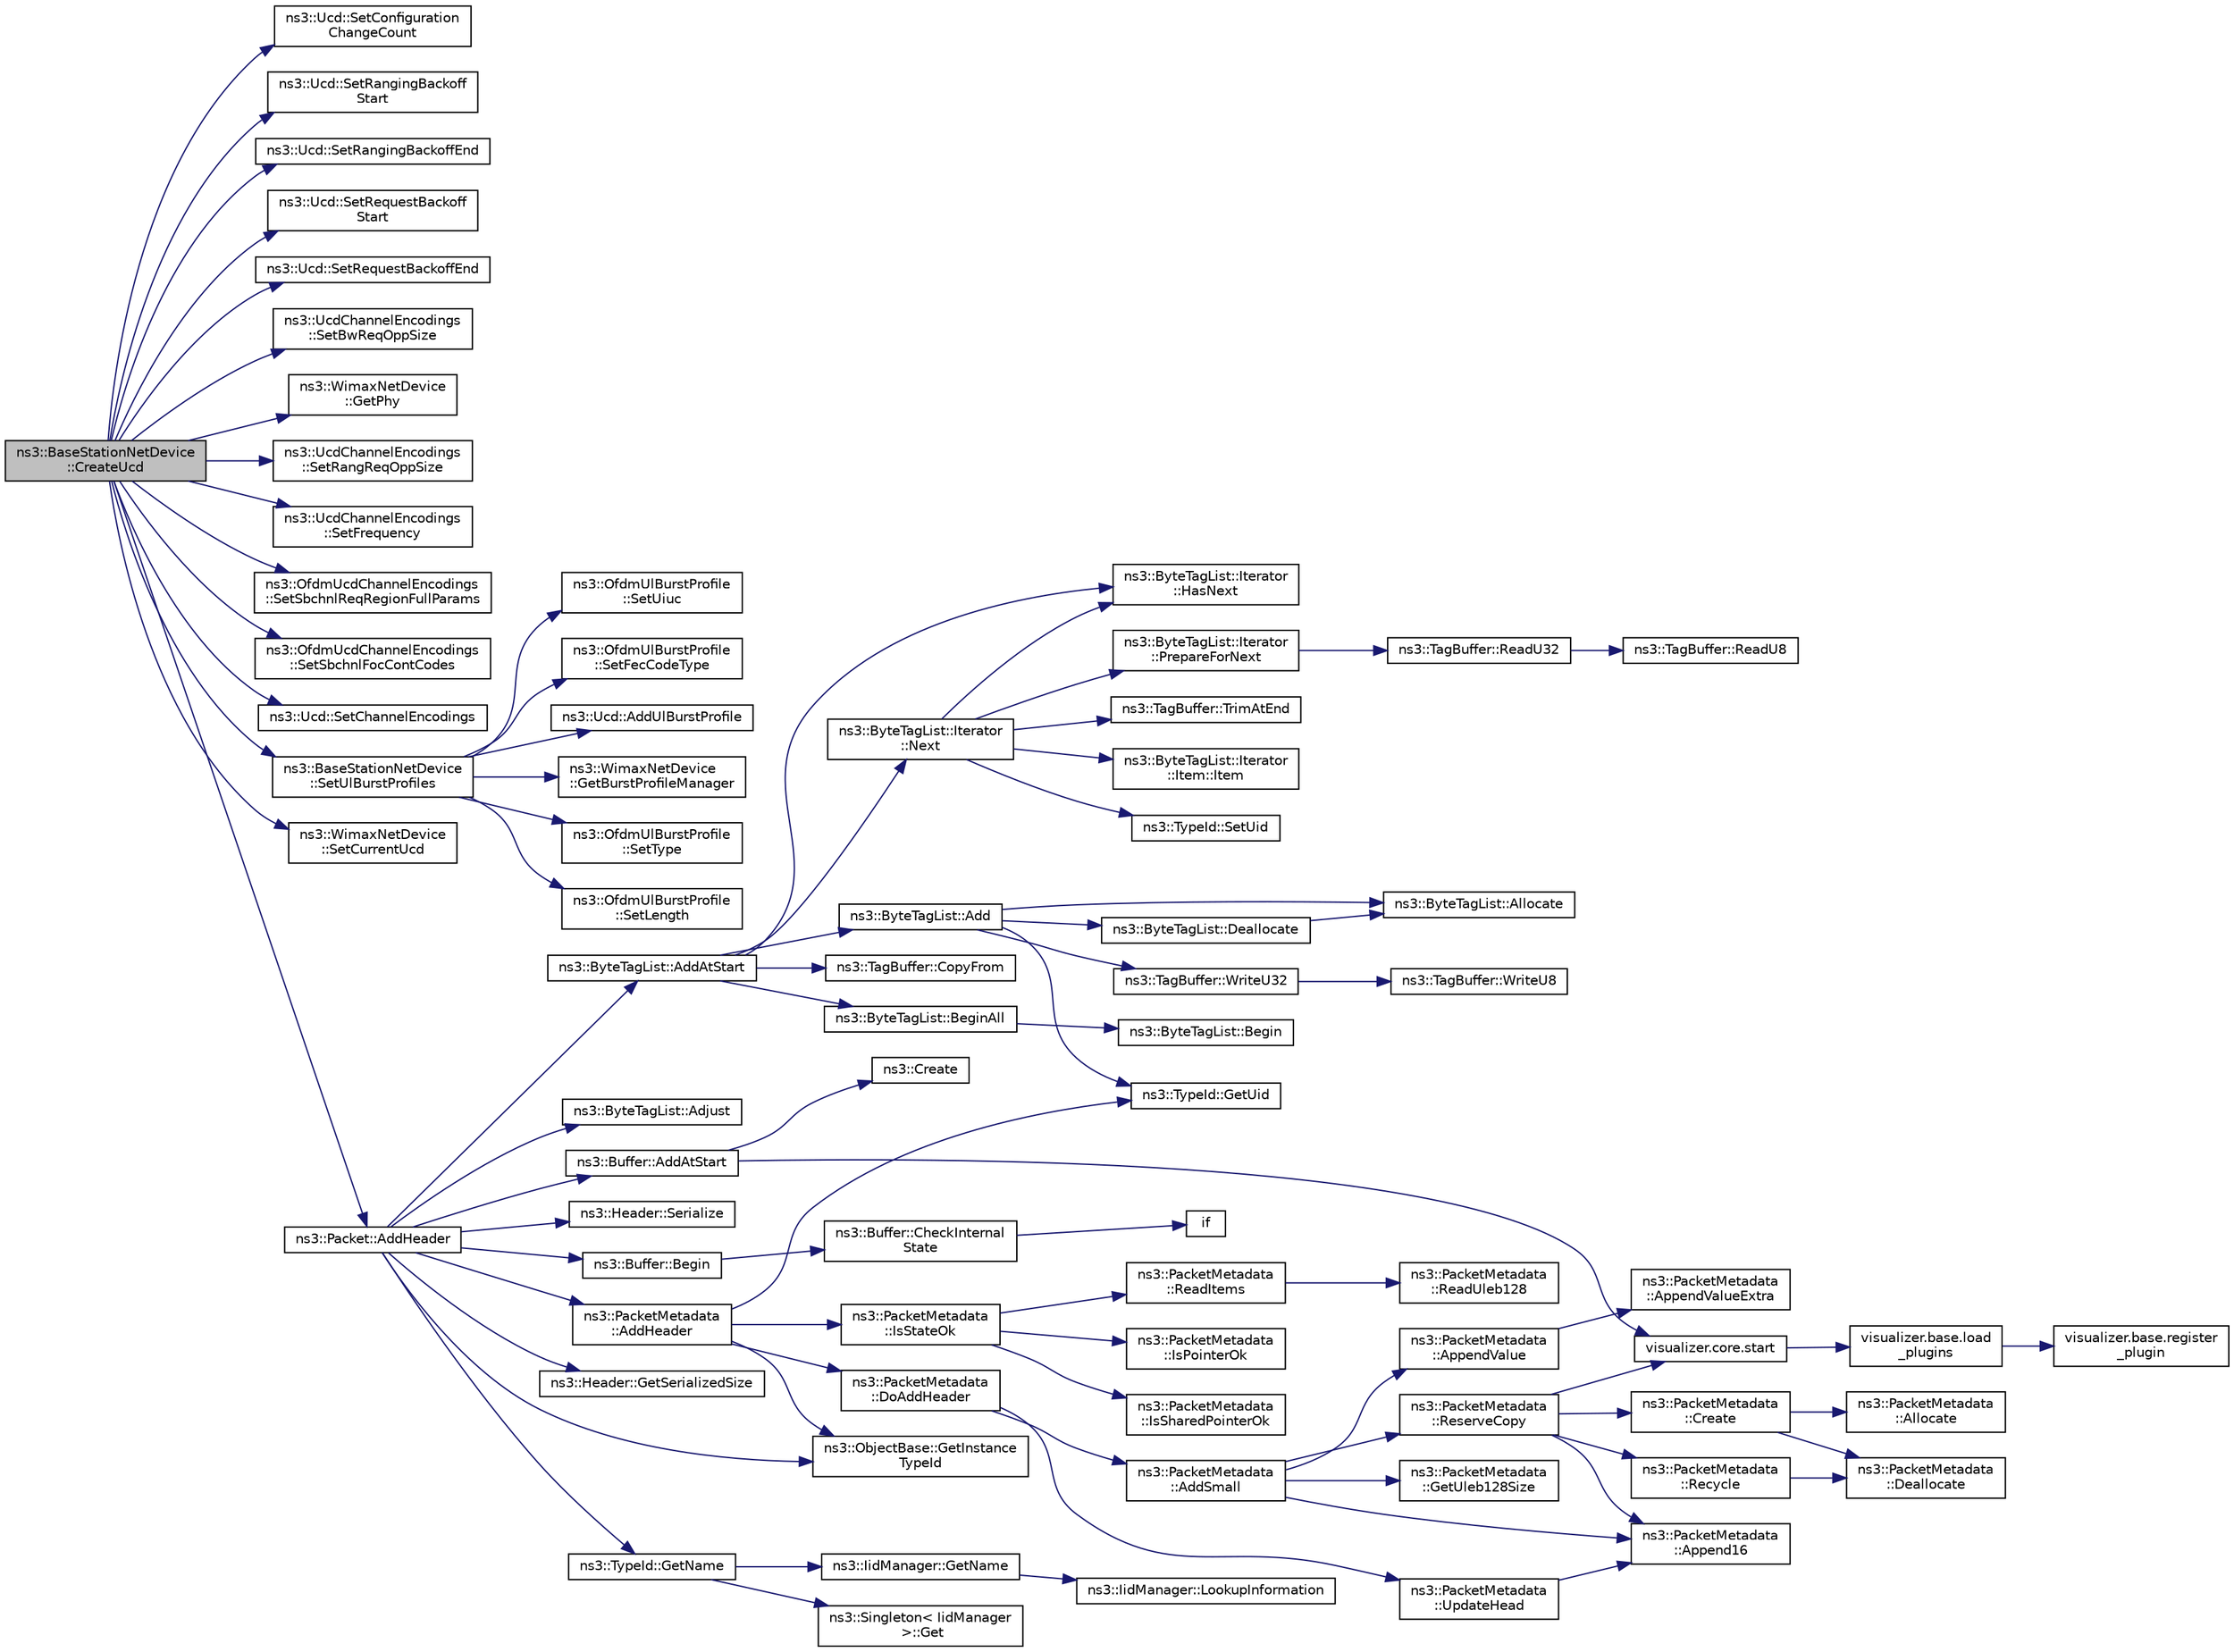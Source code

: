 digraph "ns3::BaseStationNetDevice::CreateUcd"
{
  edge [fontname="Helvetica",fontsize="10",labelfontname="Helvetica",labelfontsize="10"];
  node [fontname="Helvetica",fontsize="10",shape=record];
  rankdir="LR";
  Node1 [label="ns3::BaseStationNetDevice\l::CreateUcd",height=0.2,width=0.4,color="black", fillcolor="grey75", style="filled", fontcolor="black"];
  Node1 -> Node2 [color="midnightblue",fontsize="10",style="solid"];
  Node2 [label="ns3::Ucd::SetConfiguration\lChangeCount",height=0.2,width=0.4,color="black", fillcolor="white", style="filled",URL="$db/dda/classns3_1_1Ucd.html#a93be0a2375bb73ec4aeaa8e85f709fef"];
  Node1 -> Node3 [color="midnightblue",fontsize="10",style="solid"];
  Node3 [label="ns3::Ucd::SetRangingBackoff\lStart",height=0.2,width=0.4,color="black", fillcolor="white", style="filled",URL="$db/dda/classns3_1_1Ucd.html#a9ad2ea963c6d98bddbef9a1e4b4ba892"];
  Node1 -> Node4 [color="midnightblue",fontsize="10",style="solid"];
  Node4 [label="ns3::Ucd::SetRangingBackoffEnd",height=0.2,width=0.4,color="black", fillcolor="white", style="filled",URL="$db/dda/classns3_1_1Ucd.html#a9fcf97edec8e845bffa6302e16cb2e33"];
  Node1 -> Node5 [color="midnightblue",fontsize="10",style="solid"];
  Node5 [label="ns3::Ucd::SetRequestBackoff\lStart",height=0.2,width=0.4,color="black", fillcolor="white", style="filled",URL="$db/dda/classns3_1_1Ucd.html#ae9efbad95bce10c4f139e525ac68731e"];
  Node1 -> Node6 [color="midnightblue",fontsize="10",style="solid"];
  Node6 [label="ns3::Ucd::SetRequestBackoffEnd",height=0.2,width=0.4,color="black", fillcolor="white", style="filled",URL="$db/dda/classns3_1_1Ucd.html#acd456d07a84e3b40b866ec61f75b4226"];
  Node1 -> Node7 [color="midnightblue",fontsize="10",style="solid"];
  Node7 [label="ns3::UcdChannelEncodings\l::SetBwReqOppSize",height=0.2,width=0.4,color="black", fillcolor="white", style="filled",URL="$dc/d44/classns3_1_1UcdChannelEncodings.html#abf807ce9eab9d2320950a2519049b989"];
  Node1 -> Node8 [color="midnightblue",fontsize="10",style="solid"];
  Node8 [label="ns3::WimaxNetDevice\l::GetPhy",height=0.2,width=0.4,color="black", fillcolor="white", style="filled",URL="$dc/d52/classns3_1_1WimaxNetDevice.html#a81c1f9d43acfc9cd5d642b784102a21f"];
  Node1 -> Node9 [color="midnightblue",fontsize="10",style="solid"];
  Node9 [label="ns3::UcdChannelEncodings\l::SetRangReqOppSize",height=0.2,width=0.4,color="black", fillcolor="white", style="filled",URL="$dc/d44/classns3_1_1UcdChannelEncodings.html#a047c31196baed670a0057935d5736205"];
  Node1 -> Node10 [color="midnightblue",fontsize="10",style="solid"];
  Node10 [label="ns3::UcdChannelEncodings\l::SetFrequency",height=0.2,width=0.4,color="black", fillcolor="white", style="filled",URL="$dc/d44/classns3_1_1UcdChannelEncodings.html#a05720d5a54aec62a0efd537409ecce83"];
  Node1 -> Node11 [color="midnightblue",fontsize="10",style="solid"];
  Node11 [label="ns3::OfdmUcdChannelEncodings\l::SetSbchnlReqRegionFullParams",height=0.2,width=0.4,color="black", fillcolor="white", style="filled",URL="$dc/d27/classns3_1_1OfdmUcdChannelEncodings.html#aab2a8a15e484e0fa476190f390857211"];
  Node1 -> Node12 [color="midnightblue",fontsize="10",style="solid"];
  Node12 [label="ns3::OfdmUcdChannelEncodings\l::SetSbchnlFocContCodes",height=0.2,width=0.4,color="black", fillcolor="white", style="filled",URL="$dc/d27/classns3_1_1OfdmUcdChannelEncodings.html#abfdb61d6d103b36ac89df0ad513c523b"];
  Node1 -> Node13 [color="midnightblue",fontsize="10",style="solid"];
  Node13 [label="ns3::Ucd::SetChannelEncodings",height=0.2,width=0.4,color="black", fillcolor="white", style="filled",URL="$db/dda/classns3_1_1Ucd.html#a6c9040a25ef14b90774c992a45f7becc"];
  Node1 -> Node14 [color="midnightblue",fontsize="10",style="solid"];
  Node14 [label="ns3::BaseStationNetDevice\l::SetUlBurstProfiles",height=0.2,width=0.4,color="black", fillcolor="white", style="filled",URL="$dd/d73/classns3_1_1BaseStationNetDevice.html#afe815d0fff8c6152ceeb93beff282255",tooltip="Send UL burst profiles. "];
  Node14 -> Node15 [color="midnightblue",fontsize="10",style="solid"];
  Node15 [label="ns3::WimaxNetDevice\l::GetBurstProfileManager",height=0.2,width=0.4,color="black", fillcolor="white", style="filled",URL="$dc/d52/classns3_1_1WimaxNetDevice.html#adc0798ce5d154658179fcecaf5bc602f"];
  Node14 -> Node16 [color="midnightblue",fontsize="10",style="solid"];
  Node16 [label="ns3::OfdmUlBurstProfile\l::SetType",height=0.2,width=0.4,color="black", fillcolor="white", style="filled",URL="$d4/db5/classns3_1_1OfdmUlBurstProfile.html#a60ea600da037b76adbefcbb967c30570"];
  Node14 -> Node17 [color="midnightblue",fontsize="10",style="solid"];
  Node17 [label="ns3::OfdmUlBurstProfile\l::SetLength",height=0.2,width=0.4,color="black", fillcolor="white", style="filled",URL="$d4/db5/classns3_1_1OfdmUlBurstProfile.html#a26e9453e7d7a428b8a79342ed6a462fe"];
  Node14 -> Node18 [color="midnightblue",fontsize="10",style="solid"];
  Node18 [label="ns3::OfdmUlBurstProfile\l::SetUiuc",height=0.2,width=0.4,color="black", fillcolor="white", style="filled",URL="$d4/db5/classns3_1_1OfdmUlBurstProfile.html#a2b078a5c2aaef2d8fc62be58ca2bd097"];
  Node14 -> Node19 [color="midnightblue",fontsize="10",style="solid"];
  Node19 [label="ns3::OfdmUlBurstProfile\l::SetFecCodeType",height=0.2,width=0.4,color="black", fillcolor="white", style="filled",URL="$d4/db5/classns3_1_1OfdmUlBurstProfile.html#a4ea1fa42525c8f13f749fcefbe90ac8f"];
  Node14 -> Node20 [color="midnightblue",fontsize="10",style="solid"];
  Node20 [label="ns3::Ucd::AddUlBurstProfile",height=0.2,width=0.4,color="black", fillcolor="white", style="filled",URL="$db/dda/classns3_1_1Ucd.html#a4b007bc9afca2c4b31949a49c24303e9"];
  Node1 -> Node21 [color="midnightblue",fontsize="10",style="solid"];
  Node21 [label="ns3::WimaxNetDevice\l::SetCurrentUcd",height=0.2,width=0.4,color="black", fillcolor="white", style="filled",URL="$dc/d52/classns3_1_1WimaxNetDevice.html#a554e03eca334044a2e3c404ded0916e5"];
  Node1 -> Node22 [color="midnightblue",fontsize="10",style="solid"];
  Node22 [label="ns3::Packet::AddHeader",height=0.2,width=0.4,color="black", fillcolor="white", style="filled",URL="$dd/d7a/classns3_1_1Packet.html#a465108c595a0bc592095cbcab1832ed8",tooltip="Add header to this packet. "];
  Node22 -> Node23 [color="midnightblue",fontsize="10",style="solid"];
  Node23 [label="ns3::Header::GetSerializedSize",height=0.2,width=0.4,color="black", fillcolor="white", style="filled",URL="$d6/dae/classns3_1_1Header.html#a6ef0497eabc1b1fb0ad42738eb73f934"];
  Node22 -> Node24 [color="midnightblue",fontsize="10",style="solid"];
  Node24 [label="ns3::ObjectBase::GetInstance\lTypeId",height=0.2,width=0.4,color="black", fillcolor="white", style="filled",URL="$d2/dac/classns3_1_1ObjectBase.html#abe5b43a6f5b99a92a4c3122db31f06fb"];
  Node22 -> Node25 [color="midnightblue",fontsize="10",style="solid"];
  Node25 [label="ns3::TypeId::GetName",height=0.2,width=0.4,color="black", fillcolor="white", style="filled",URL="$d6/d11/classns3_1_1TypeId.html#aa3c41c79ae428b3cb396a9c6bb3ef314"];
  Node25 -> Node26 [color="midnightblue",fontsize="10",style="solid"];
  Node26 [label="ns3::Singleton\< IidManager\l \>::Get",height=0.2,width=0.4,color="black", fillcolor="white", style="filled",URL="$d8/d77/classns3_1_1Singleton.html#a80a2cd3c25a27ea72add7a9f7a141ffa"];
  Node25 -> Node27 [color="midnightblue",fontsize="10",style="solid"];
  Node27 [label="ns3::IidManager::GetName",height=0.2,width=0.4,color="black", fillcolor="white", style="filled",URL="$d4/d1c/classns3_1_1IidManager.html#a5d68d0f0f44594dcdec239dbdb5bf53c"];
  Node27 -> Node28 [color="midnightblue",fontsize="10",style="solid"];
  Node28 [label="ns3::IidManager::LookupInformation",height=0.2,width=0.4,color="black", fillcolor="white", style="filled",URL="$d4/d1c/classns3_1_1IidManager.html#a6b1f4ba2815dba27a377e8a8db2384cf"];
  Node22 -> Node29 [color="midnightblue",fontsize="10",style="solid"];
  Node29 [label="ns3::Buffer::AddAtStart",height=0.2,width=0.4,color="black", fillcolor="white", style="filled",URL="$da/d85/classns3_1_1Buffer.html#a8abd8164c3671d3dadc98fc66fade7b1"];
  Node29 -> Node30 [color="midnightblue",fontsize="10",style="solid"];
  Node30 [label="visualizer.core.start",height=0.2,width=0.4,color="black", fillcolor="white", style="filled",URL="$df/d6c/namespacevisualizer_1_1core.html#a2a35e5d8a34af358b508dac8635754e0"];
  Node30 -> Node31 [color="midnightblue",fontsize="10",style="solid"];
  Node31 [label="visualizer.base.load\l_plugins",height=0.2,width=0.4,color="black", fillcolor="white", style="filled",URL="$d4/d39/namespacevisualizer_1_1base.html#ad171497a5ff1afe0a73bedaebf35448f"];
  Node31 -> Node32 [color="midnightblue",fontsize="10",style="solid"];
  Node32 [label="visualizer.base.register\l_plugin",height=0.2,width=0.4,color="black", fillcolor="white", style="filled",URL="$d4/d39/namespacevisualizer_1_1base.html#a6b0ffcff1e17ec4027496f50177e5b9e"];
  Node29 -> Node33 [color="midnightblue",fontsize="10",style="solid"];
  Node33 [label="ns3::Create",height=0.2,width=0.4,color="black", fillcolor="white", style="filled",URL="$d2/df2/group__ptr.html#ga0406dd2d929ceac05ce39d4579fa3e4b"];
  Node22 -> Node34 [color="midnightblue",fontsize="10",style="solid"];
  Node34 [label="ns3::ByteTagList::Adjust",height=0.2,width=0.4,color="black", fillcolor="white", style="filled",URL="$dd/d64/classns3_1_1ByteTagList.html#a1fec06d7e6daaf8039cf2a148e4090f2"];
  Node22 -> Node35 [color="midnightblue",fontsize="10",style="solid"];
  Node35 [label="ns3::ByteTagList::AddAtStart",height=0.2,width=0.4,color="black", fillcolor="white", style="filled",URL="$dd/d64/classns3_1_1ByteTagList.html#acb4563fbe4299c55af41ba7a166b71d5"];
  Node35 -> Node36 [color="midnightblue",fontsize="10",style="solid"];
  Node36 [label="ns3::ByteTagList::BeginAll",height=0.2,width=0.4,color="black", fillcolor="white", style="filled",URL="$dd/d64/classns3_1_1ByteTagList.html#ac4f33846ef6a84a64ede38b2de1564ba",tooltip="Returns an iterator pointing to the very first tag in this list. "];
  Node36 -> Node37 [color="midnightblue",fontsize="10",style="solid"];
  Node37 [label="ns3::ByteTagList::Begin",height=0.2,width=0.4,color="black", fillcolor="white", style="filled",URL="$dd/d64/classns3_1_1ByteTagList.html#acee7b77907ef44826712a630443493e7"];
  Node35 -> Node38 [color="midnightblue",fontsize="10",style="solid"];
  Node38 [label="ns3::ByteTagList::Iterator\l::HasNext",height=0.2,width=0.4,color="black", fillcolor="white", style="filled",URL="$de/dc7/classns3_1_1ByteTagList_1_1Iterator.html#aa1c5eb37f289d0eef8dfaf687498eaec",tooltip="Used to determine if the iterator is at the end of the byteTagList. "];
  Node35 -> Node39 [color="midnightblue",fontsize="10",style="solid"];
  Node39 [label="ns3::ByteTagList::Iterator\l::Next",height=0.2,width=0.4,color="black", fillcolor="white", style="filled",URL="$de/dc7/classns3_1_1ByteTagList_1_1Iterator.html#af521864d800baab1d9c5262f59ce4433",tooltip="Returns the next Item from the ByteTagList. "];
  Node39 -> Node38 [color="midnightblue",fontsize="10",style="solid"];
  Node39 -> Node40 [color="midnightblue",fontsize="10",style="solid"];
  Node40 [label="ns3::ByteTagList::Iterator\l::Item::Item",height=0.2,width=0.4,color="black", fillcolor="white", style="filled",URL="$d5/da6/structns3_1_1ByteTagList_1_1Iterator_1_1Item.html#acbefc31279faa7437e5ee3c88a16d925",tooltip="constructs an item with the given TagBuffer "];
  Node39 -> Node41 [color="midnightblue",fontsize="10",style="solid"];
  Node41 [label="ns3::TypeId::SetUid",height=0.2,width=0.4,color="black", fillcolor="white", style="filled",URL="$d6/d11/classns3_1_1TypeId.html#a85ebe2aebd1cbf13dea9d731e3081481"];
  Node39 -> Node42 [color="midnightblue",fontsize="10",style="solid"];
  Node42 [label="ns3::TagBuffer::TrimAtEnd",height=0.2,width=0.4,color="black", fillcolor="white", style="filled",URL="$d6/ded/classns3_1_1TagBuffer.html#a163314c17e95305cecd202eb0496affa",tooltip="Trim some space from the end. "];
  Node39 -> Node43 [color="midnightblue",fontsize="10",style="solid"];
  Node43 [label="ns3::ByteTagList::Iterator\l::PrepareForNext",height=0.2,width=0.4,color="black", fillcolor="white", style="filled",URL="$de/dc7/classns3_1_1ByteTagList_1_1Iterator.html#afeebeb2923b6d7d908b0868d9e4750e5",tooltip="Prepare the iterator for the next tag. "];
  Node43 -> Node44 [color="midnightblue",fontsize="10",style="solid"];
  Node44 [label="ns3::TagBuffer::ReadU32",height=0.2,width=0.4,color="black", fillcolor="white", style="filled",URL="$d6/ded/classns3_1_1TagBuffer.html#a6b1c1414efc7cf8ea6a3f682c3e27663"];
  Node44 -> Node45 [color="midnightblue",fontsize="10",style="solid"];
  Node45 [label="ns3::TagBuffer::ReadU8",height=0.2,width=0.4,color="black", fillcolor="white", style="filled",URL="$d6/ded/classns3_1_1TagBuffer.html#af424ec7219aed6d9d31d414bf89ae5bd"];
  Node35 -> Node46 [color="midnightblue",fontsize="10",style="solid"];
  Node46 [label="ns3::ByteTagList::Add",height=0.2,width=0.4,color="black", fillcolor="white", style="filled",URL="$dd/d64/classns3_1_1ByteTagList.html#ac970192e923afc561a304d17af4b8a52"];
  Node46 -> Node47 [color="midnightblue",fontsize="10",style="solid"];
  Node47 [label="ns3::ByteTagList::Allocate",height=0.2,width=0.4,color="black", fillcolor="white", style="filled",URL="$dd/d64/classns3_1_1ByteTagList.html#a6a23e438aeb894ea188a0ada84437073",tooltip="Allocate the memory for the ByteTagListData. "];
  Node46 -> Node48 [color="midnightblue",fontsize="10",style="solid"];
  Node48 [label="ns3::ByteTagList::Deallocate",height=0.2,width=0.4,color="black", fillcolor="white", style="filled",URL="$dd/d64/classns3_1_1ByteTagList.html#aebe6943177a3ce90f7fa16188e67f650",tooltip="Deallocates a ByteTagListData. "];
  Node48 -> Node47 [color="midnightblue",fontsize="10",style="solid"];
  Node46 -> Node49 [color="midnightblue",fontsize="10",style="solid"];
  Node49 [label="ns3::TagBuffer::WriteU32",height=0.2,width=0.4,color="black", fillcolor="white", style="filled",URL="$d6/ded/classns3_1_1TagBuffer.html#abbb5049f106100a61e38db498132121d"];
  Node49 -> Node50 [color="midnightblue",fontsize="10",style="solid"];
  Node50 [label="ns3::TagBuffer::WriteU8",height=0.2,width=0.4,color="black", fillcolor="white", style="filled",URL="$d6/ded/classns3_1_1TagBuffer.html#a75098eafbb40382166603f99d1149c0b"];
  Node46 -> Node51 [color="midnightblue",fontsize="10",style="solid"];
  Node51 [label="ns3::TypeId::GetUid",height=0.2,width=0.4,color="black", fillcolor="white", style="filled",URL="$d6/d11/classns3_1_1TypeId.html#acd3e41de6340d06299f4fd63e2ed8da0"];
  Node35 -> Node52 [color="midnightblue",fontsize="10",style="solid"];
  Node52 [label="ns3::TagBuffer::CopyFrom",height=0.2,width=0.4,color="black", fillcolor="white", style="filled",URL="$d6/ded/classns3_1_1TagBuffer.html#afe07a9e117449ff5b5d5857291671349",tooltip="Copy the nternal structure of another TagBuffer. "];
  Node22 -> Node53 [color="midnightblue",fontsize="10",style="solid"];
  Node53 [label="ns3::Header::Serialize",height=0.2,width=0.4,color="black", fillcolor="white", style="filled",URL="$d6/dae/classns3_1_1Header.html#afb61f1aac69ff8349a6bfe521fab5404"];
  Node22 -> Node54 [color="midnightblue",fontsize="10",style="solid"];
  Node54 [label="ns3::Buffer::Begin",height=0.2,width=0.4,color="black", fillcolor="white", style="filled",URL="$da/d85/classns3_1_1Buffer.html#a893d4bf50df13e730b6cd0fda91b967f"];
  Node54 -> Node55 [color="midnightblue",fontsize="10",style="solid"];
  Node55 [label="ns3::Buffer::CheckInternal\lState",height=0.2,width=0.4,color="black", fillcolor="white", style="filled",URL="$da/d85/classns3_1_1Buffer.html#a6202ce7f1ecc1fc7a14cc13017375d14",tooltip="Checks the internal buffer structures consistency. "];
  Node55 -> Node56 [color="midnightblue",fontsize="10",style="solid"];
  Node56 [label="if",height=0.2,width=0.4,color="black", fillcolor="white", style="filled",URL="$d8/d0e/loss__ITU1238_8m.html#a419d895abe1313c35fa353c93802647e"];
  Node22 -> Node57 [color="midnightblue",fontsize="10",style="solid"];
  Node57 [label="ns3::PacketMetadata\l::AddHeader",height=0.2,width=0.4,color="black", fillcolor="white", style="filled",URL="$d1/db1/classns3_1_1PacketMetadata.html#abdce736c4c5f647242f0808c0d2f9249",tooltip="Add an header. "];
  Node57 -> Node58 [color="midnightblue",fontsize="10",style="solid"];
  Node58 [label="ns3::PacketMetadata\l::IsStateOk",height=0.2,width=0.4,color="black", fillcolor="white", style="filled",URL="$d1/db1/classns3_1_1PacketMetadata.html#a208d3163e28704438cdd4d30318e489c",tooltip="Check if the metadata state is ok. "];
  Node58 -> Node59 [color="midnightblue",fontsize="10",style="solid"];
  Node59 [label="ns3::PacketMetadata\l::IsPointerOk",height=0.2,width=0.4,color="black", fillcolor="white", style="filled",URL="$d1/db1/classns3_1_1PacketMetadata.html#acf15fba7d020ebd77591619b5ad273c5",tooltip="Check if the position is valid. "];
  Node58 -> Node60 [color="midnightblue",fontsize="10",style="solid"];
  Node60 [label="ns3::PacketMetadata\l::ReadItems",height=0.2,width=0.4,color="black", fillcolor="white", style="filled",URL="$d1/db1/classns3_1_1PacketMetadata.html#a3719ad2c32313a9a1c74462322e8b517",tooltip="Read items. "];
  Node60 -> Node61 [color="midnightblue",fontsize="10",style="solid"];
  Node61 [label="ns3::PacketMetadata\l::ReadUleb128",height=0.2,width=0.4,color="black", fillcolor="white", style="filled",URL="$d1/db1/classns3_1_1PacketMetadata.html#a7ae75db766a843dbee8960ae8cbf23ee",tooltip="Read a ULEB128 (Unsigned Little Endian Base 128) coded number. "];
  Node58 -> Node62 [color="midnightblue",fontsize="10",style="solid"];
  Node62 [label="ns3::PacketMetadata\l::IsSharedPointerOk",height=0.2,width=0.4,color="black", fillcolor="white", style="filled",URL="$d1/db1/classns3_1_1PacketMetadata.html#ae62c5bb3dce611a0f8c5e9ba3ba8e26e",tooltip="Check if the position is valid. "];
  Node57 -> Node24 [color="midnightblue",fontsize="10",style="solid"];
  Node57 -> Node51 [color="midnightblue",fontsize="10",style="solid"];
  Node57 -> Node63 [color="midnightblue",fontsize="10",style="solid"];
  Node63 [label="ns3::PacketMetadata\l::DoAddHeader",height=0.2,width=0.4,color="black", fillcolor="white", style="filled",URL="$d1/db1/classns3_1_1PacketMetadata.html#ae5ad09674e28733405c49b2655c51a5a",tooltip="Add an header. "];
  Node63 -> Node64 [color="midnightblue",fontsize="10",style="solid"];
  Node64 [label="ns3::PacketMetadata\l::AddSmall",height=0.2,width=0.4,color="black", fillcolor="white", style="filled",URL="$d1/db1/classns3_1_1PacketMetadata.html#a9d74d684e6a7448a6790220c6c8e99f2",tooltip="Add a SmallItem. "];
  Node64 -> Node65 [color="midnightblue",fontsize="10",style="solid"];
  Node65 [label="ns3::PacketMetadata\l::GetUleb128Size",height=0.2,width=0.4,color="black", fillcolor="white", style="filled",URL="$d1/db1/classns3_1_1PacketMetadata.html#a4ea634655d1780a2b4dd9a3ac54c3501",tooltip="Get the ULEB128 (Unsigned Little Endian Base 128) size. "];
  Node64 -> Node66 [color="midnightblue",fontsize="10",style="solid"];
  Node66 [label="ns3::PacketMetadata\l::ReserveCopy",height=0.2,width=0.4,color="black", fillcolor="white", style="filled",URL="$d1/db1/classns3_1_1PacketMetadata.html#a18a4039a86f4c212742f6359849ddfd6",tooltip="Reserve space and make a metadata copy. "];
  Node66 -> Node67 [color="midnightblue",fontsize="10",style="solid"];
  Node67 [label="ns3::PacketMetadata\l::Create",height=0.2,width=0.4,color="black", fillcolor="white", style="filled",URL="$d1/db1/classns3_1_1PacketMetadata.html#a94be0cf01bdfdf5dda7ae0afc475dc2a",tooltip="Create a buffer data storage. "];
  Node67 -> Node68 [color="midnightblue",fontsize="10",style="solid"];
  Node68 [label="ns3::PacketMetadata\l::Deallocate",height=0.2,width=0.4,color="black", fillcolor="white", style="filled",URL="$d1/db1/classns3_1_1PacketMetadata.html#a5284ea0e3b7e0e272ca521cb976431b7",tooltip="Deallocate the buffer memory. "];
  Node67 -> Node69 [color="midnightblue",fontsize="10",style="solid"];
  Node69 [label="ns3::PacketMetadata\l::Allocate",height=0.2,width=0.4,color="black", fillcolor="white", style="filled",URL="$d1/db1/classns3_1_1PacketMetadata.html#a5cb8aff27ae7a4b60c0bc1a743e1cc8a",tooltip="Allocate a buffer data storage. "];
  Node66 -> Node70 [color="midnightblue",fontsize="10",style="solid"];
  Node70 [label="ns3::PacketMetadata\l::Recycle",height=0.2,width=0.4,color="black", fillcolor="white", style="filled",URL="$d1/db1/classns3_1_1PacketMetadata.html#ae4bff0e3145f955d12e75531b0be6b7f",tooltip="Recycle the buffer memory. "];
  Node70 -> Node68 [color="midnightblue",fontsize="10",style="solid"];
  Node66 -> Node30 [color="midnightblue",fontsize="10",style="solid"];
  Node66 -> Node71 [color="midnightblue",fontsize="10",style="solid"];
  Node71 [label="ns3::PacketMetadata\l::Append16",height=0.2,width=0.4,color="black", fillcolor="white", style="filled",URL="$d1/db1/classns3_1_1PacketMetadata.html#ab80adc9c544b0f087715acf15e255707",tooltip="Append a 16-bit value to the buffer. "];
  Node64 -> Node71 [color="midnightblue",fontsize="10",style="solid"];
  Node64 -> Node72 [color="midnightblue",fontsize="10",style="solid"];
  Node72 [label="ns3::PacketMetadata\l::AppendValue",height=0.2,width=0.4,color="black", fillcolor="white", style="filled",URL="$d1/db1/classns3_1_1PacketMetadata.html#a48151488856a00fc7325c3e761b19b97",tooltip="Append a value to the buffer. "];
  Node72 -> Node73 [color="midnightblue",fontsize="10",style="solid"];
  Node73 [label="ns3::PacketMetadata\l::AppendValueExtra",height=0.2,width=0.4,color="black", fillcolor="white", style="filled",URL="$d1/db1/classns3_1_1PacketMetadata.html#a1cac4e4c0f975898b39dc0a8cd7fd4d0",tooltip="Append a value to the buffer - extra. "];
  Node63 -> Node74 [color="midnightblue",fontsize="10",style="solid"];
  Node74 [label="ns3::PacketMetadata\l::UpdateHead",height=0.2,width=0.4,color="black", fillcolor="white", style="filled",URL="$d1/db1/classns3_1_1PacketMetadata.html#a3baa0c324423e6fd600b31858aa4ade9",tooltip="Update the head. "];
  Node74 -> Node71 [color="midnightblue",fontsize="10",style="solid"];
}
